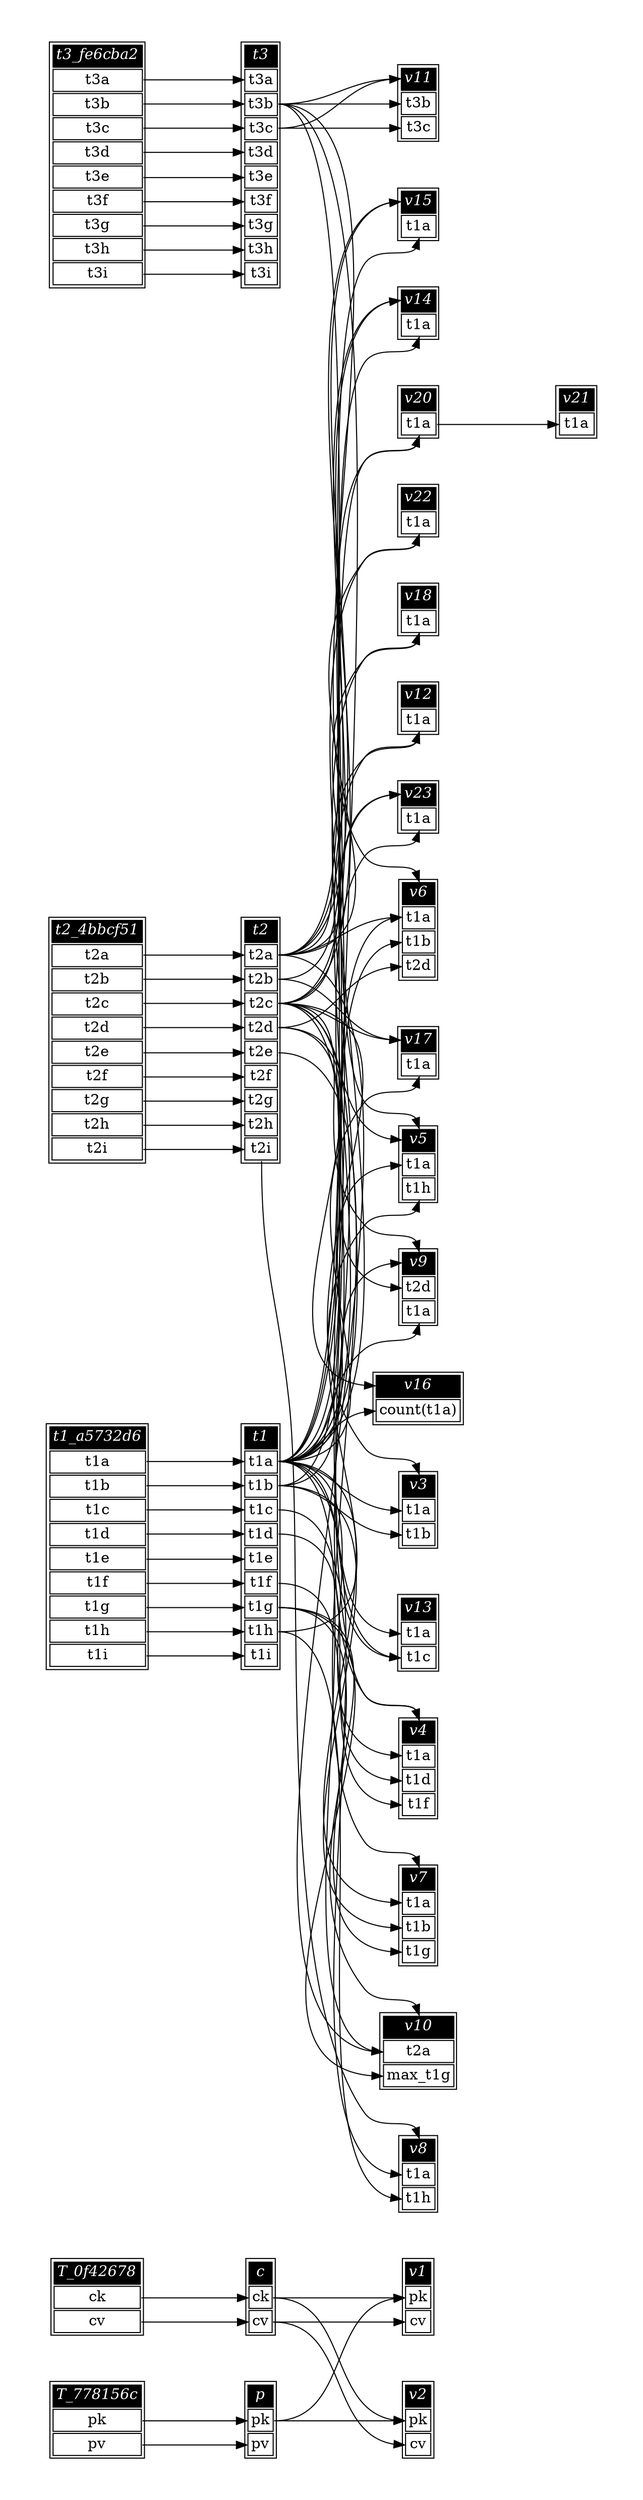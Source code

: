 // Automatically generated by SQLFlowTestSuite


digraph {
  graph [pad="0.5" nodesep="0.5" ranksep="1" fontname="Helvetica" rankdir=LR];
  node [shape=plaintext]

  
"T_0f42678" [color="black" label=<
<table>
  <tr><td bgcolor="black" port="nodeName"><i><font color="white">T_0f42678</font></i></td></tr>
  <tr><td port="0">ck</td></tr>
<tr><td port="1">cv</td></tr>
</table>>];
     

"T_778156c" [color="black" label=<
<table>
  <tr><td bgcolor="black" port="nodeName"><i><font color="white">T_778156c</font></i></td></tr>
  <tr><td port="0">pk</td></tr>
<tr><td port="1">pv</td></tr>
</table>>];
     

"c" [color="black" label=<
<table>
  <tr><td bgcolor="black" port="nodeName"><i><font color="white">c</font></i></td></tr>
  <tr><td port="0">ck</td></tr>
<tr><td port="1">cv</td></tr>
</table>>];
     

"p" [color="black" label=<
<table>
  <tr><td bgcolor="black" port="nodeName"><i><font color="white">p</font></i></td></tr>
  <tr><td port="0">pk</td></tr>
<tr><td port="1">pv</td></tr>
</table>>];
     

"t1" [color="black" label=<
<table>
  <tr><td bgcolor="black" port="nodeName"><i><font color="white">t1</font></i></td></tr>
  <tr><td port="0">t1a</td></tr>
<tr><td port="1">t1b</td></tr>
<tr><td port="2">t1c</td></tr>
<tr><td port="3">t1d</td></tr>
<tr><td port="4">t1e</td></tr>
<tr><td port="5">t1f</td></tr>
<tr><td port="6">t1g</td></tr>
<tr><td port="7">t1h</td></tr>
<tr><td port="8">t1i</td></tr>
</table>>];
     

"t1_a5732d6" [color="black" label=<
<table>
  <tr><td bgcolor="black" port="nodeName"><i><font color="white">t1_a5732d6</font></i></td></tr>
  <tr><td port="0">t1a</td></tr>
<tr><td port="1">t1b</td></tr>
<tr><td port="2">t1c</td></tr>
<tr><td port="3">t1d</td></tr>
<tr><td port="4">t1e</td></tr>
<tr><td port="5">t1f</td></tr>
<tr><td port="6">t1g</td></tr>
<tr><td port="7">t1h</td></tr>
<tr><td port="8">t1i</td></tr>
</table>>];
     

"t2" [color="black" label=<
<table>
  <tr><td bgcolor="black" port="nodeName"><i><font color="white">t2</font></i></td></tr>
  <tr><td port="0">t2a</td></tr>
<tr><td port="1">t2b</td></tr>
<tr><td port="2">t2c</td></tr>
<tr><td port="3">t2d</td></tr>
<tr><td port="4">t2e</td></tr>
<tr><td port="5">t2f</td></tr>
<tr><td port="6">t2g</td></tr>
<tr><td port="7">t2h</td></tr>
<tr><td port="8">t2i</td></tr>
</table>>];
     

"t2_4bbcf51" [color="black" label=<
<table>
  <tr><td bgcolor="black" port="nodeName"><i><font color="white">t2_4bbcf51</font></i></td></tr>
  <tr><td port="0">t2a</td></tr>
<tr><td port="1">t2b</td></tr>
<tr><td port="2">t2c</td></tr>
<tr><td port="3">t2d</td></tr>
<tr><td port="4">t2e</td></tr>
<tr><td port="5">t2f</td></tr>
<tr><td port="6">t2g</td></tr>
<tr><td port="7">t2h</td></tr>
<tr><td port="8">t2i</td></tr>
</table>>];
     

"t3" [color="black" label=<
<table>
  <tr><td bgcolor="black" port="nodeName"><i><font color="white">t3</font></i></td></tr>
  <tr><td port="0">t3a</td></tr>
<tr><td port="1">t3b</td></tr>
<tr><td port="2">t3c</td></tr>
<tr><td port="3">t3d</td></tr>
<tr><td port="4">t3e</td></tr>
<tr><td port="5">t3f</td></tr>
<tr><td port="6">t3g</td></tr>
<tr><td port="7">t3h</td></tr>
<tr><td port="8">t3i</td></tr>
</table>>];
     

"t3_fe6cba2" [color="black" label=<
<table>
  <tr><td bgcolor="black" port="nodeName"><i><font color="white">t3_fe6cba2</font></i></td></tr>
  <tr><td port="0">t3a</td></tr>
<tr><td port="1">t3b</td></tr>
<tr><td port="2">t3c</td></tr>
<tr><td port="3">t3d</td></tr>
<tr><td port="4">t3e</td></tr>
<tr><td port="5">t3f</td></tr>
<tr><td port="6">t3g</td></tr>
<tr><td port="7">t3h</td></tr>
<tr><td port="8">t3i</td></tr>
</table>>];
     

"v1" [color="black" label=<
<table>
  <tr><td bgcolor="black" port="nodeName"><i><font color="white">v1</font></i></td></tr>
  <tr><td port="0">pk</td></tr>
<tr><td port="1">cv</td></tr>
</table>>];
     

"v10" [color="black" label=<
<table>
  <tr><td bgcolor="black" port="nodeName"><i><font color="white">v10</font></i></td></tr>
  <tr><td port="0">t2a</td></tr>
<tr><td port="1">max_t1g</td></tr>
</table>>];
     

"v11" [color="black" label=<
<table>
  <tr><td bgcolor="black" port="nodeName"><i><font color="white">v11</font></i></td></tr>
  <tr><td port="0">t3b</td></tr>
<tr><td port="1">t3c</td></tr>
</table>>];
     

"v12" [color="black" label=<
<table>
  <tr><td bgcolor="black" port="nodeName"><i><font color="white">v12</font></i></td></tr>
  <tr><td port="0">t1a</td></tr>
</table>>];
     

"v13" [color="black" label=<
<table>
  <tr><td bgcolor="black" port="nodeName"><i><font color="white">v13</font></i></td></tr>
  <tr><td port="0">t1a</td></tr>
<tr><td port="1">t1c</td></tr>
</table>>];
     

"v14" [color="black" label=<
<table>
  <tr><td bgcolor="black" port="nodeName"><i><font color="white">v14</font></i></td></tr>
  <tr><td port="0">t1a</td></tr>
</table>>];
     

"v15" [color="black" label=<
<table>
  <tr><td bgcolor="black" port="nodeName"><i><font color="white">v15</font></i></td></tr>
  <tr><td port="0">t1a</td></tr>
</table>>];
     

"v16" [color="black" label=<
<table>
  <tr><td bgcolor="black" port="nodeName"><i><font color="white">v16</font></i></td></tr>
  <tr><td port="0">count(t1a)</td></tr>
</table>>];
     

"v17" [color="black" label=<
<table>
  <tr><td bgcolor="black" port="nodeName"><i><font color="white">v17</font></i></td></tr>
  <tr><td port="0">t1a</td></tr>
</table>>];
     

"v18" [color="black" label=<
<table>
  <tr><td bgcolor="black" port="nodeName"><i><font color="white">v18</font></i></td></tr>
  <tr><td port="0">t1a</td></tr>
</table>>];
     

"v2" [color="black" label=<
<table>
  <tr><td bgcolor="black" port="nodeName"><i><font color="white">v2</font></i></td></tr>
  <tr><td port="0">pk</td></tr>
<tr><td port="1">cv</td></tr>
</table>>];
     

"v20" [color="black" label=<
<table>
  <tr><td bgcolor="black" port="nodeName"><i><font color="white">v20</font></i></td></tr>
  <tr><td port="0">t1a</td></tr>
</table>>];
     

"v21" [color="black" label=<
<table>
  <tr><td bgcolor="black" port="nodeName"><i><font color="white">v21</font></i></td></tr>
  <tr><td port="0">t1a</td></tr>
</table>>];
     

"v22" [color="black" label=<
<table>
  <tr><td bgcolor="black" port="nodeName"><i><font color="white">v22</font></i></td></tr>
  <tr><td port="0">t1a</td></tr>
</table>>];
     

"v23" [color="black" label=<
<table>
  <tr><td bgcolor="black" port="nodeName"><i><font color="white">v23</font></i></td></tr>
  <tr><td port="0">t1a</td></tr>
</table>>];
     

"v3" [color="black" label=<
<table>
  <tr><td bgcolor="black" port="nodeName"><i><font color="white">v3</font></i></td></tr>
  <tr><td port="0">t1a</td></tr>
<tr><td port="1">t1b</td></tr>
</table>>];
     

"v4" [color="black" label=<
<table>
  <tr><td bgcolor="black" port="nodeName"><i><font color="white">v4</font></i></td></tr>
  <tr><td port="0">t1a</td></tr>
<tr><td port="1">t1d</td></tr>
<tr><td port="2">t1f</td></tr>
</table>>];
     

"v5" [color="black" label=<
<table>
  <tr><td bgcolor="black" port="nodeName"><i><font color="white">v5</font></i></td></tr>
  <tr><td port="0">t1a</td></tr>
<tr><td port="1">t1h</td></tr>
</table>>];
     

"v6" [color="black" label=<
<table>
  <tr><td bgcolor="black" port="nodeName"><i><font color="white">v6</font></i></td></tr>
  <tr><td port="0">t1a</td></tr>
<tr><td port="1">t1b</td></tr>
<tr><td port="2">t2d</td></tr>
</table>>];
     

"v7" [color="black" label=<
<table>
  <tr><td bgcolor="black" port="nodeName"><i><font color="white">v7</font></i></td></tr>
  <tr><td port="0">t1a</td></tr>
<tr><td port="1">t1b</td></tr>
<tr><td port="2">t1g</td></tr>
</table>>];
     

"v8" [color="black" label=<
<table>
  <tr><td bgcolor="black" port="nodeName"><i><font color="white">v8</font></i></td></tr>
  <tr><td port="0">t1a</td></tr>
<tr><td port="1">t1h</td></tr>
</table>>];
     

"v9" [color="black" label=<
<table>
  <tr><td bgcolor="black" port="nodeName"><i><font color="white">v9</font></i></td></tr>
  <tr><td port="0">t2d</td></tr>
<tr><td port="1">t1a</td></tr>
</table>>];
     
  "T_0f42678":0 -> "c":0;
"T_0f42678":1 -> "c":1;
"T_778156c":0 -> "p":0;
"T_778156c":1 -> "p":1;
"c":0 -> "v1":0;
"c":0 -> "v2":0;
"c":1 -> "v1":1;
"c":1 -> "v2":1;
"p":0 -> "v1":0;
"p":0 -> "v2":0;
"t1":0 -> "v10":0;
"t1":0 -> "v12":0;
"t1":0 -> "v13":0;
"t1":0 -> "v14":0;
"t1":0 -> "v15":0;
"t1":0 -> "v16":0;
"t1":0 -> "v17":0;
"t1":0 -> "v18":0;
"t1":0 -> "v20":0;
"t1":0 -> "v22":0;
"t1":0 -> "v23":0;
"t1":0 -> "v3":0;
"t1":0 -> "v4":0;
"t1":0 -> "v5":0;
"t1":0 -> "v6":0;
"t1":0 -> "v7":0;
"t1":0 -> "v8":0;
"t1":0 -> "v9":1;
"t1":1 -> "v3":1;
"t1":1 -> "v6":1;
"t1":1 -> "v7":1;
"t1":1 -> "v9":nodeName;
"t1":2 -> "v13":1;
"t1":3 -> "v4":1;
"t1":5 -> "v4":2;
"t1":6 -> "v10":1;
"t1":6 -> "v10":nodeName;
"t1":6 -> "v7":2;
"t1":7 -> "v5":1;
"t1":7 -> "v8":1;
"t1_a5732d6":0 -> "t1":0;
"t1_a5732d6":1 -> "t1":1;
"t1_a5732d6":2 -> "t1":2;
"t1_a5732d6":3 -> "t1":3;
"t1_a5732d6":4 -> "t1":4;
"t1_a5732d6":5 -> "t1":5;
"t1_a5732d6":6 -> "t1":6;
"t1_a5732d6":7 -> "t1":7;
"t1_a5732d6":8 -> "t1":8;
"t2":0 -> "v10":0;
"t2":0 -> "v12":0;
"t2":0 -> "v14":nodeName;
"t2":0 -> "v15":nodeName;
"t2":0 -> "v18":0;
"t2":0 -> "v20":0;
"t2":0 -> "v22":0;
"t2":0 -> "v6":0;
"t2":1 -> "v17":nodeName;
"t2":1 -> "v23":nodeName;
"t2":2 -> "v13":1;
"t2":2 -> "v14":nodeName;
"t2":2 -> "v15":nodeName;
"t2":2 -> "v17":nodeName;
"t2":2 -> "v23":nodeName;
"t2":2 -> "v3":nodeName;
"t2":2 -> "v4":nodeName;
"t2":2 -> "v5":nodeName;
"t2":2 -> "v9":nodeName;
"t2":3 -> "v16":nodeName;
"t2":3 -> "v6":2;
"t2":3 -> "v9":0;
"t2":4 -> "v7":nodeName;
"t2":8 -> "v8":nodeName;
"t2_4bbcf51":0 -> "t2":0;
"t2_4bbcf51":1 -> "t2":1;
"t2_4bbcf51":2 -> "t2":2;
"t2_4bbcf51":3 -> "t2":3;
"t2_4bbcf51":4 -> "t2":4;
"t2_4bbcf51":5 -> "t2":5;
"t2_4bbcf51":6 -> "t2":6;
"t2_4bbcf51":7 -> "t2":7;
"t2_4bbcf51":8 -> "t2":8;
"t3":1 -> "v11":0;
"t3":1 -> "v11":nodeName;
"t3":1 -> "v4":nodeName;
"t3":1 -> "v5":nodeName;
"t3":1 -> "v6":nodeName;
"t3":2 -> "v11":1;
"t3":2 -> "v11":nodeName;
"t3_fe6cba2":0 -> "t3":0;
"t3_fe6cba2":1 -> "t3":1;
"t3_fe6cba2":2 -> "t3":2;
"t3_fe6cba2":3 -> "t3":3;
"t3_fe6cba2":4 -> "t3":4;
"t3_fe6cba2":5 -> "t3":5;
"t3_fe6cba2":6 -> "t3":6;
"t3_fe6cba2":7 -> "t3":7;
"t3_fe6cba2":8 -> "t3":8;
"v20":0 -> "v21":0;
}
       